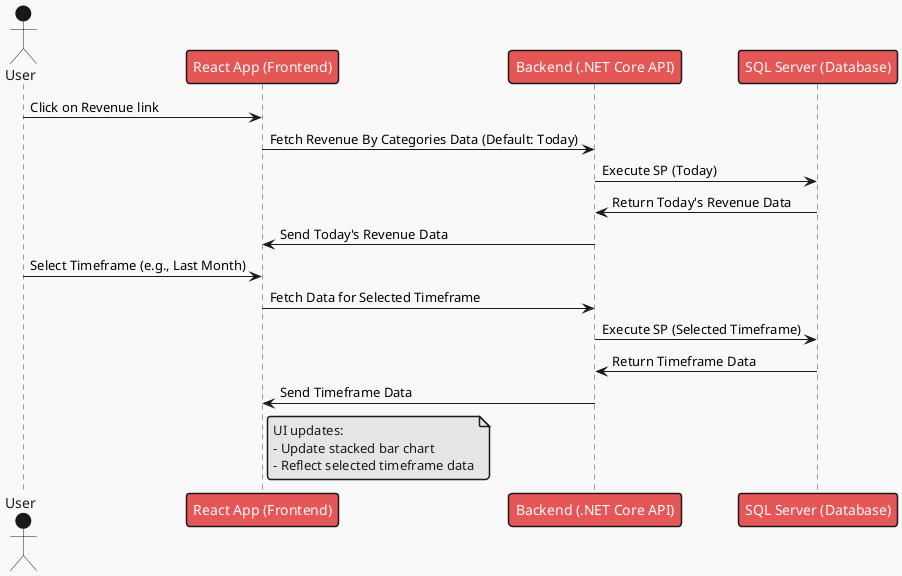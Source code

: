 ﻿@startuml
!theme mars
actor User

User -> "React App (Frontend)" : Click on Revenue link
"React App (Frontend)" -> "Backend (.NET Core API)" : Fetch Revenue By Categories Data (Default: Today)
"Backend (.NET Core API)" -> "SQL Server (Database)" : Execute SP (Today)
"SQL Server (Database)" -> "Backend (.NET Core API)" : Return Today's Revenue Data
"Backend (.NET Core API)" -> "React App (Frontend)" : Send Today's Revenue Data

User -> "React App (Frontend)" : Select Timeframe (e.g., Last Month)
"React App (Frontend)" -> "Backend (.NET Core API)" : Fetch Data for Selected Timeframe
"Backend (.NET Core API)" -> "SQL Server (Database)" : Execute SP (Selected Timeframe)
"SQL Server (Database)" -> "Backend (.NET Core API)" : Return Timeframe Data
"Backend (.NET Core API)" -> "React App (Frontend)" : Send Timeframe Data

note right of "React App (Frontend)"
UI updates:
- Update stacked bar chart
- Reflect selected timeframe data
end note

@enduml
